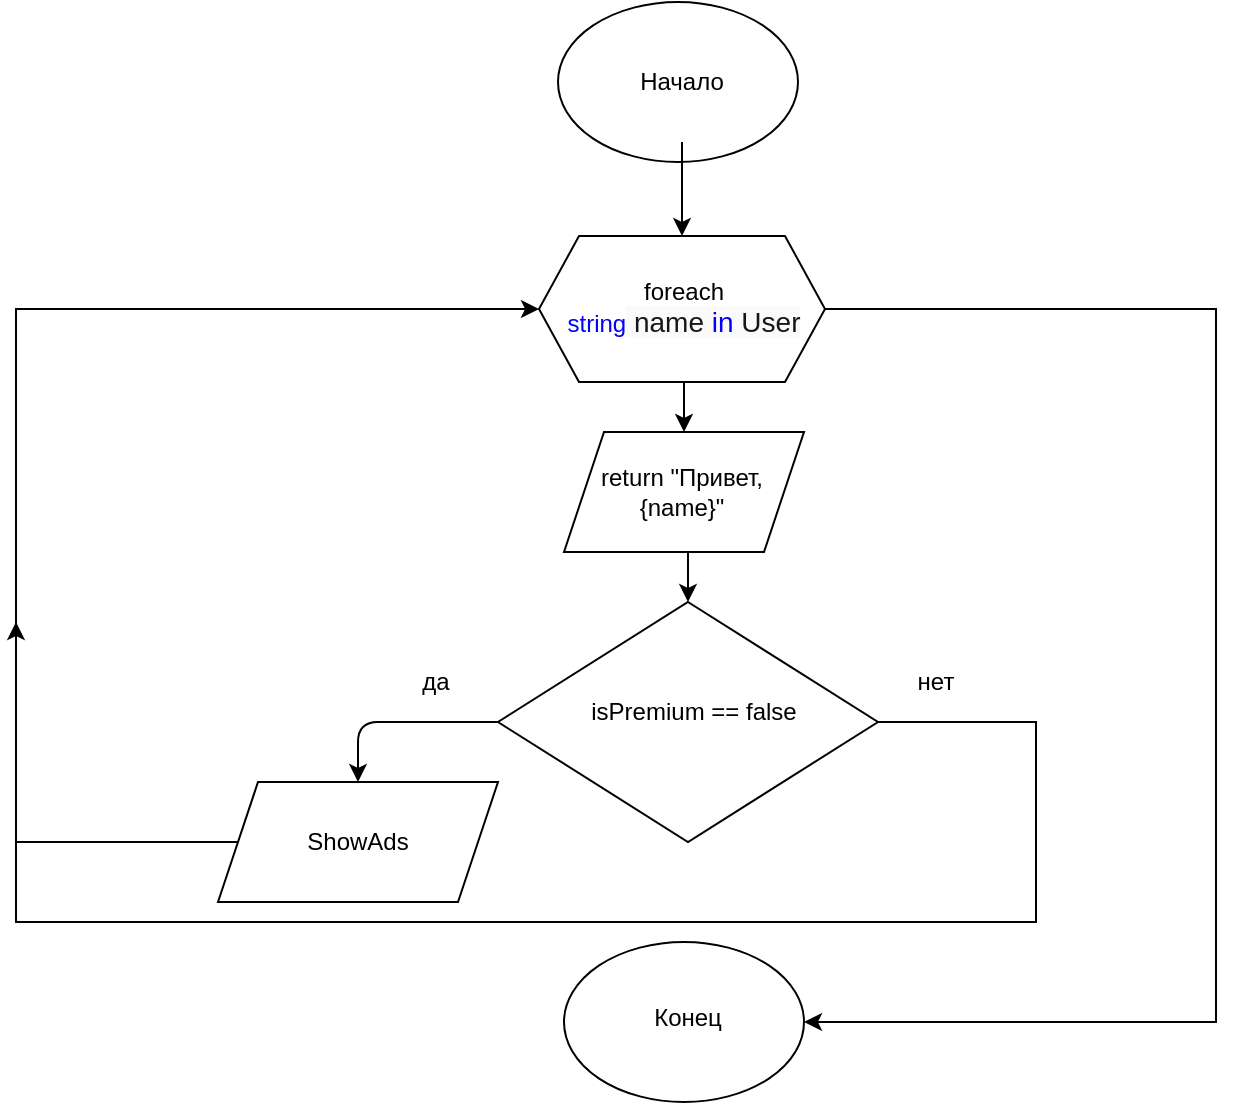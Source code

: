 <mxfile version="14.4.4" type="github">
  <diagram id="aMSh6BhhH2QDNYeK8jZP" name="Page-1">
    <mxGraphModel dx="1038" dy="580" grid="1" gridSize="10" guides="1" tooltips="1" connect="1" arrows="1" fold="1" page="1" pageScale="1" pageWidth="827" pageHeight="1169" math="0" shadow="0">
      <root>
        <mxCell id="0" />
        <mxCell id="1" parent="0" />
        <mxCell id="g-KiKxGeHPLMTcuxXQXt-1" value="" style="ellipse;whiteSpace=wrap;html=1;" vertex="1" parent="1">
          <mxGeometry x="331" y="10" width="120" height="80" as="geometry" />
        </mxCell>
        <mxCell id="g-KiKxGeHPLMTcuxXQXt-21" style="edgeStyle=orthogonalEdgeStyle;rounded=0;orthogonalLoop=1;jettySize=auto;html=1;exitX=0.5;exitY=1;exitDx=0;exitDy=0;entryX=0.5;entryY=0;entryDx=0;entryDy=0;" edge="1" parent="1" source="g-KiKxGeHPLMTcuxXQXt-2" target="g-KiKxGeHPLMTcuxXQXt-14">
          <mxGeometry relative="1" as="geometry" />
        </mxCell>
        <mxCell id="g-KiKxGeHPLMTcuxXQXt-2" value="Начало" style="text;html=1;strokeColor=none;fillColor=none;align=center;verticalAlign=middle;whiteSpace=wrap;rounded=0;" vertex="1" parent="1">
          <mxGeometry x="353" y="20" width="80" height="60" as="geometry" />
        </mxCell>
        <mxCell id="g-KiKxGeHPLMTcuxXQXt-19" style="edgeStyle=orthogonalEdgeStyle;rounded=0;orthogonalLoop=1;jettySize=auto;html=1;exitX=1;exitY=0.5;exitDx=0;exitDy=0;entryX=0;entryY=0.5;entryDx=0;entryDy=0;" edge="1" parent="1" source="g-KiKxGeHPLMTcuxXQXt-3" target="g-KiKxGeHPLMTcuxXQXt-14">
          <mxGeometry relative="1" as="geometry">
            <Array as="points">
              <mxPoint x="570" y="370" />
              <mxPoint x="570" y="470" />
              <mxPoint x="60" y="470" />
              <mxPoint x="60" y="164" />
            </Array>
          </mxGeometry>
        </mxCell>
        <mxCell id="g-KiKxGeHPLMTcuxXQXt-3" value="" style="rhombus;whiteSpace=wrap;html=1;" vertex="1" parent="1">
          <mxGeometry x="301" y="310" width="190" height="120" as="geometry" />
        </mxCell>
        <mxCell id="g-KiKxGeHPLMTcuxXQXt-4" value="isPremium == false" style="text;html=1;strokeColor=none;fillColor=none;align=center;verticalAlign=middle;whiteSpace=wrap;rounded=0;" vertex="1" parent="1">
          <mxGeometry x="334" y="340" width="130" height="50" as="geometry" />
        </mxCell>
        <mxCell id="g-KiKxGeHPLMTcuxXQXt-20" style="edgeStyle=orthogonalEdgeStyle;rounded=0;orthogonalLoop=1;jettySize=auto;html=1;exitX=0;exitY=0.5;exitDx=0;exitDy=0;" edge="1" parent="1" source="g-KiKxGeHPLMTcuxXQXt-5">
          <mxGeometry relative="1" as="geometry">
            <mxPoint x="60" y="320" as="targetPoint" />
            <Array as="points">
              <mxPoint x="60" y="430" />
            </Array>
          </mxGeometry>
        </mxCell>
        <mxCell id="g-KiKxGeHPLMTcuxXQXt-5" value="" style="shape=parallelogram;perimeter=parallelogramPerimeter;whiteSpace=wrap;html=1;fixedSize=1;" vertex="1" parent="1">
          <mxGeometry x="161" y="400" width="140" height="60" as="geometry" />
        </mxCell>
        <mxCell id="g-KiKxGeHPLMTcuxXQXt-6" value="ShowAds" style="text;html=1;strokeColor=none;fillColor=none;align=center;verticalAlign=middle;whiteSpace=wrap;rounded=0;" vertex="1" parent="1">
          <mxGeometry x="191" y="410" width="80" height="40" as="geometry" />
        </mxCell>
        <mxCell id="g-KiKxGeHPLMTcuxXQXt-7" value="" style="endArrow=classic;html=1;exitX=0;exitY=0.5;exitDx=0;exitDy=0;entryX=0.5;entryY=0;entryDx=0;entryDy=0;" edge="1" parent="1" source="g-KiKxGeHPLMTcuxXQXt-3" target="g-KiKxGeHPLMTcuxXQXt-5">
          <mxGeometry width="50" height="50" relative="1" as="geometry">
            <mxPoint x="390" y="310" as="sourcePoint" />
            <mxPoint x="440" y="260" as="targetPoint" />
            <Array as="points">
              <mxPoint x="231" y="370" />
            </Array>
          </mxGeometry>
        </mxCell>
        <mxCell id="g-KiKxGeHPLMTcuxXQXt-8" value="да" style="text;html=1;strokeColor=none;fillColor=none;align=center;verticalAlign=middle;whiteSpace=wrap;rounded=0;" vertex="1" parent="1">
          <mxGeometry x="250" y="340" width="40" height="20" as="geometry" />
        </mxCell>
        <mxCell id="g-KiKxGeHPLMTcuxXQXt-11" value="нет" style="text;html=1;strokeColor=none;fillColor=none;align=center;verticalAlign=middle;whiteSpace=wrap;rounded=0;" vertex="1" parent="1">
          <mxGeometry x="500" y="340" width="40" height="20" as="geometry" />
        </mxCell>
        <mxCell id="g-KiKxGeHPLMTcuxXQXt-12" value="" style="ellipse;whiteSpace=wrap;html=1;" vertex="1" parent="1">
          <mxGeometry x="334" y="480" width="120" height="80" as="geometry" />
        </mxCell>
        <mxCell id="g-KiKxGeHPLMTcuxXQXt-13" value="Конец" style="text;html=1;strokeColor=none;fillColor=none;align=center;verticalAlign=middle;whiteSpace=wrap;rounded=0;" vertex="1" parent="1">
          <mxGeometry x="376" y="508" width="40" height="20" as="geometry" />
        </mxCell>
        <mxCell id="g-KiKxGeHPLMTcuxXQXt-17" style="edgeStyle=orthogonalEdgeStyle;rounded=0;orthogonalLoop=1;jettySize=auto;html=1;exitX=1;exitY=0.5;exitDx=0;exitDy=0;entryX=1;entryY=0.5;entryDx=0;entryDy=0;" edge="1" parent="1" source="g-KiKxGeHPLMTcuxXQXt-14" target="g-KiKxGeHPLMTcuxXQXt-12">
          <mxGeometry relative="1" as="geometry">
            <Array as="points">
              <mxPoint x="660" y="164" />
              <mxPoint x="660" y="520" />
            </Array>
          </mxGeometry>
        </mxCell>
        <mxCell id="g-KiKxGeHPLMTcuxXQXt-24" style="edgeStyle=orthogonalEdgeStyle;rounded=0;orthogonalLoop=1;jettySize=auto;html=1;exitX=0.5;exitY=1;exitDx=0;exitDy=0;entryX=0.5;entryY=0;entryDx=0;entryDy=0;" edge="1" parent="1" source="g-KiKxGeHPLMTcuxXQXt-14" target="g-KiKxGeHPLMTcuxXQXt-22">
          <mxGeometry relative="1" as="geometry" />
        </mxCell>
        <mxCell id="g-KiKxGeHPLMTcuxXQXt-14" value="" style="shape=hexagon;perimeter=hexagonPerimeter2;whiteSpace=wrap;html=1;fixedSize=1;" vertex="1" parent="1">
          <mxGeometry x="321.5" y="127" width="143" height="73" as="geometry" />
        </mxCell>
        <mxCell id="g-KiKxGeHPLMTcuxXQXt-15" value="foreach &lt;font color=&quot;#0101fd&quot;&gt;string&lt;/font&gt;&lt;span style=&quot;color: rgb(23 , 23 , 23) ; font-family: , &amp;#34;consolas&amp;#34; , &amp;#34;liberation mono&amp;#34; , &amp;#34;menlo&amp;#34; , &amp;#34;courier&amp;#34; , monospace ; font-size: 14px ; background-color: rgb(250 , 250 , 250)&quot;&gt;&amp;nbsp;name&amp;nbsp;&lt;/span&gt;&lt;span class=&quot;hljs-keyword&quot; style=&quot;box-sizing: inherit ; outline-color: inherit ; color: rgb(1 , 1 , 253) ; font-family: , &amp;#34;consolas&amp;#34; , &amp;#34;liberation mono&amp;#34; , &amp;#34;menlo&amp;#34; , &amp;#34;courier&amp;#34; , monospace ; font-size: 14px ; background-color: rgb(250 , 250 , 250)&quot;&gt;in&lt;/span&gt;&lt;span style=&quot;color: rgb(23 , 23 , 23) ; font-family: , &amp;#34;consolas&amp;#34; , &amp;#34;liberation mono&amp;#34; , &amp;#34;menlo&amp;#34; , &amp;#34;courier&amp;#34; , monospace ; font-size: 14px ; background-color: rgb(250 , 250 , 250)&quot;&gt;&amp;nbsp;User&lt;/span&gt;" style="text;html=1;strokeColor=none;fillColor=none;align=center;verticalAlign=middle;whiteSpace=wrap;rounded=0;" vertex="1" parent="1">
          <mxGeometry x="334" y="143" width="120" height="40" as="geometry" />
        </mxCell>
        <mxCell id="g-KiKxGeHPLMTcuxXQXt-25" style="edgeStyle=orthogonalEdgeStyle;rounded=0;orthogonalLoop=1;jettySize=auto;html=1;exitX=0.5;exitY=1;exitDx=0;exitDy=0;entryX=0.5;entryY=0;entryDx=0;entryDy=0;" edge="1" parent="1" source="g-KiKxGeHPLMTcuxXQXt-22" target="g-KiKxGeHPLMTcuxXQXt-3">
          <mxGeometry relative="1" as="geometry" />
        </mxCell>
        <mxCell id="g-KiKxGeHPLMTcuxXQXt-22" value="" style="shape=parallelogram;perimeter=parallelogramPerimeter;whiteSpace=wrap;html=1;fixedSize=1;" vertex="1" parent="1">
          <mxGeometry x="334" y="225" width="120" height="60" as="geometry" />
        </mxCell>
        <mxCell id="g-KiKxGeHPLMTcuxXQXt-23" value="return &quot;Привет, {name}&quot;" style="text;html=1;strokeColor=none;fillColor=none;align=center;verticalAlign=middle;whiteSpace=wrap;rounded=0;" vertex="1" parent="1">
          <mxGeometry x="348" y="235" width="90" height="40" as="geometry" />
        </mxCell>
      </root>
    </mxGraphModel>
  </diagram>
</mxfile>
